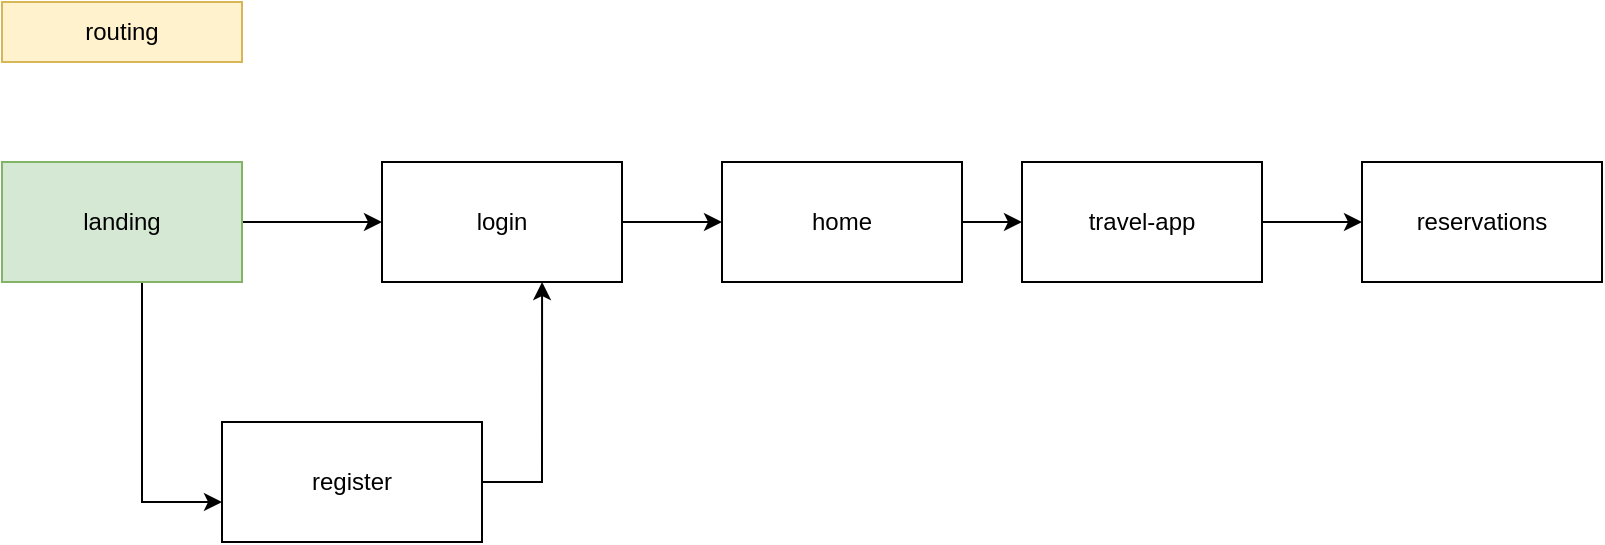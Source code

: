 <mxfile version="14.7.4" type="embed"><diagram id="23iRSUPoRavnBvh4doch" name="Page-1"><mxGraphModel dx="978" dy="430" grid="1" gridSize="10" guides="1" tooltips="1" connect="1" arrows="1" fold="1" page="1" pageScale="1" pageWidth="827" pageHeight="1169" math="0" shadow="0"><root><mxCell id="0"/><mxCell id="1" parent="0"/><mxCell id="7" style="edgeStyle=orthogonalEdgeStyle;rounded=0;orthogonalLoop=1;jettySize=auto;html=1;entryX=0;entryY=0.5;entryDx=0;entryDy=0;" parent="1" source="2" target="3" edge="1"><mxGeometry relative="1" as="geometry"/></mxCell><mxCell id="20" style="edgeStyle=orthogonalEdgeStyle;rounded=0;orthogonalLoop=1;jettySize=auto;html=1;" edge="1" parent="1" source="2"><mxGeometry relative="1" as="geometry"><mxPoint x="120" y="260" as="targetPoint"/><Array as="points"><mxPoint x="80" y="260"/></Array></mxGeometry></mxCell><mxCell id="2" value="landing" style="rounded=0;whiteSpace=wrap;html=1;fillColor=#d5e8d4;strokeColor=#82b366;" parent="1" vertex="1"><mxGeometry x="10" y="90" width="120" height="60" as="geometry"/></mxCell><mxCell id="9" style="edgeStyle=orthogonalEdgeStyle;rounded=0;orthogonalLoop=1;jettySize=auto;html=1;exitX=1;exitY=0.5;exitDx=0;exitDy=0;entryX=0;entryY=0.5;entryDx=0;entryDy=0;" parent="1" source="3" target="5" edge="1"><mxGeometry relative="1" as="geometry"><mxPoint x="390" y="90" as="targetPoint"/></mxGeometry></mxCell><mxCell id="3" value="login" style="rounded=0;whiteSpace=wrap;html=1;" parent="1" vertex="1"><mxGeometry x="200" y="90" width="120" height="60" as="geometry"/></mxCell><mxCell id="18" style="edgeStyle=orthogonalEdgeStyle;rounded=0;orthogonalLoop=1;jettySize=auto;html=1;entryX=0.667;entryY=1;entryDx=0;entryDy=0;entryPerimeter=0;exitX=1;exitY=0.4;exitDx=0;exitDy=0;exitPerimeter=0;" edge="1" parent="1" source="4" target="3"><mxGeometry relative="1" as="geometry"><Array as="points"><mxPoint x="250" y="250"/><mxPoint x="280" y="250"/></Array></mxGeometry></mxCell><mxCell id="4" value="register" style="rounded=0;whiteSpace=wrap;html=1;" parent="1" vertex="1"><mxGeometry x="120" y="220" width="130" height="60" as="geometry"/></mxCell><mxCell id="14" value="" style="edgeStyle=orthogonalEdgeStyle;rounded=0;orthogonalLoop=1;jettySize=auto;html=1;" edge="1" parent="1" source="5" target="10"><mxGeometry relative="1" as="geometry"/></mxCell><mxCell id="5" value="home" style="rounded=0;whiteSpace=wrap;html=1;" parent="1" vertex="1"><mxGeometry x="370" y="90" width="120" height="60" as="geometry"/></mxCell><mxCell id="6" value="routing" style="rounded=0;whiteSpace=wrap;html=1;fillColor=#fff2cc;strokeColor=#d6b656;" parent="1" vertex="1"><mxGeometry x="10" y="10" width="120" height="30" as="geometry"/></mxCell><mxCell id="12" value="" style="edgeStyle=orthogonalEdgeStyle;rounded=0;orthogonalLoop=1;jettySize=auto;html=1;" edge="1" parent="1" source="10" target="11"><mxGeometry relative="1" as="geometry"/></mxCell><mxCell id="10" value="travel-app" style="rounded=0;whiteSpace=wrap;html=1;" vertex="1" parent="1"><mxGeometry x="520" y="90" width="120" height="60" as="geometry"/></mxCell><mxCell id="11" value="reservations" style="rounded=0;whiteSpace=wrap;html=1;" vertex="1" parent="1"><mxGeometry x="690" y="90" width="120" height="60" as="geometry"/></mxCell></root></mxGraphModel></diagram></mxfile>